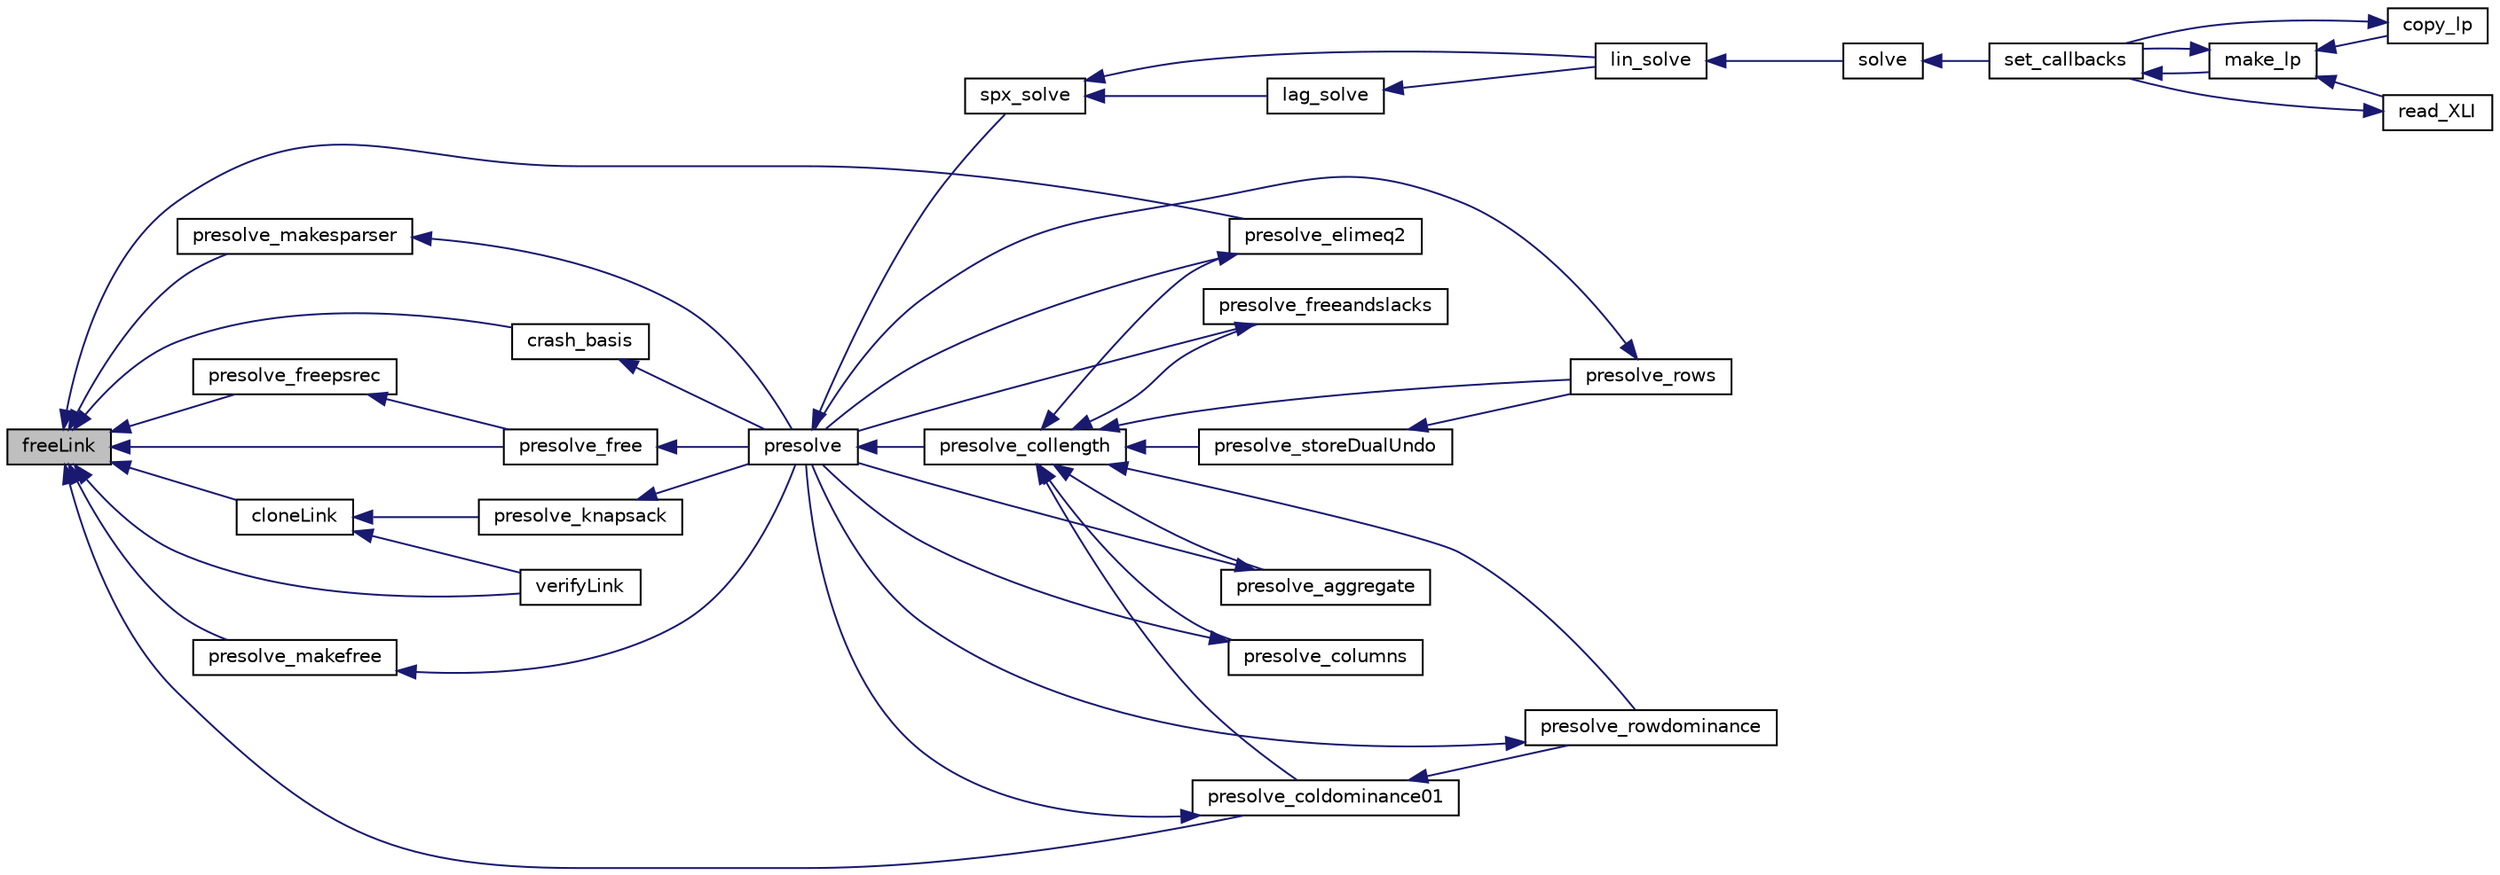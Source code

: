 digraph "freeLink"
{
  edge [fontname="Helvetica",fontsize="10",labelfontname="Helvetica",labelfontsize="10"];
  node [fontname="Helvetica",fontsize="10",shape=record];
  rankdir="LR";
  Node1044 [label="freeLink",height=0.2,width=0.4,color="black", fillcolor="grey75", style="filled", fontcolor="black"];
  Node1044 -> Node1045 [dir="back",color="midnightblue",fontsize="10",style="solid",fontname="Helvetica"];
  Node1045 [label="crash_basis",height=0.2,width=0.4,color="black", fillcolor="white", style="filled",URL="$dd/dd7/lp__crash_8h.html#a355ad817df59a533447559170e0debcb"];
  Node1045 -> Node1046 [dir="back",color="midnightblue",fontsize="10",style="solid",fontname="Helvetica"];
  Node1046 [label="presolve",height=0.2,width=0.4,color="black", fillcolor="white", style="filled",URL="$da/dae/lp__presolve_8h.html#a63c9f891fb867de51e44d08313fdd585"];
  Node1046 -> Node1047 [dir="back",color="midnightblue",fontsize="10",style="solid",fontname="Helvetica"];
  Node1047 [label="presolve_collength",height=0.2,width=0.4,color="black", fillcolor="white", style="filled",URL="$da/dae/lp__presolve_8h.html#a58b595e285879c5d2996a0a6247d9389"];
  Node1047 -> Node1048 [dir="back",color="midnightblue",fontsize="10",style="solid",fontname="Helvetica"];
  Node1048 [label="presolve_storeDualUndo",height=0.2,width=0.4,color="black", fillcolor="white", style="filled",URL="$d3/da5/lp__presolve_8c.html#a1aba0570d1275e34fbd173aa558c4c14"];
  Node1048 -> Node1049 [dir="back",color="midnightblue",fontsize="10",style="solid",fontname="Helvetica"];
  Node1049 [label="presolve_rows",height=0.2,width=0.4,color="black", fillcolor="white", style="filled",URL="$d3/da5/lp__presolve_8c.html#a93c32e563cfede02af08bd1a3d46bd6d"];
  Node1049 -> Node1046 [dir="back",color="midnightblue",fontsize="10",style="solid",fontname="Helvetica"];
  Node1047 -> Node1050 [dir="back",color="midnightblue",fontsize="10",style="solid",fontname="Helvetica"];
  Node1050 [label="presolve_elimeq2",height=0.2,width=0.4,color="black", fillcolor="white", style="filled",URL="$d3/da5/lp__presolve_8c.html#a7844c56aa332fe22274fffac21b497b8"];
  Node1050 -> Node1046 [dir="back",color="midnightblue",fontsize="10",style="solid",fontname="Helvetica"];
  Node1047 -> Node1051 [dir="back",color="midnightblue",fontsize="10",style="solid",fontname="Helvetica"];
  Node1051 [label="presolve_rowdominance",height=0.2,width=0.4,color="black", fillcolor="white", style="filled",URL="$d3/da5/lp__presolve_8c.html#a7e03acd96990d99539251375f7faff4a"];
  Node1051 -> Node1046 [dir="back",color="midnightblue",fontsize="10",style="solid",fontname="Helvetica"];
  Node1047 -> Node1052 [dir="back",color="midnightblue",fontsize="10",style="solid",fontname="Helvetica"];
  Node1052 [label="presolve_coldominance01",height=0.2,width=0.4,color="black", fillcolor="white", style="filled",URL="$d3/da5/lp__presolve_8c.html#a38ba8dae4e0bbdd4ab2ab77f7d146596"];
  Node1052 -> Node1051 [dir="back",color="midnightblue",fontsize="10",style="solid",fontname="Helvetica"];
  Node1052 -> Node1046 [dir="back",color="midnightblue",fontsize="10",style="solid",fontname="Helvetica"];
  Node1047 -> Node1053 [dir="back",color="midnightblue",fontsize="10",style="solid",fontname="Helvetica"];
  Node1053 [label="presolve_aggregate",height=0.2,width=0.4,color="black", fillcolor="white", style="filled",URL="$d3/da5/lp__presolve_8c.html#accb9e4202e7222ff4aba91e3c15efa73"];
  Node1053 -> Node1046 [dir="back",color="midnightblue",fontsize="10",style="solid",fontname="Helvetica"];
  Node1047 -> Node1054 [dir="back",color="midnightblue",fontsize="10",style="solid",fontname="Helvetica"];
  Node1054 [label="presolve_columns",height=0.2,width=0.4,color="black", fillcolor="white", style="filled",URL="$d3/da5/lp__presolve_8c.html#ada5e067bb25106a6d8ecd75d23be8600"];
  Node1054 -> Node1046 [dir="back",color="midnightblue",fontsize="10",style="solid",fontname="Helvetica"];
  Node1047 -> Node1055 [dir="back",color="midnightblue",fontsize="10",style="solid",fontname="Helvetica"];
  Node1055 [label="presolve_freeandslacks",height=0.2,width=0.4,color="black", fillcolor="white", style="filled",URL="$d3/da5/lp__presolve_8c.html#a62d34320b14c8946670a7fc73a04828a"];
  Node1055 -> Node1046 [dir="back",color="midnightblue",fontsize="10",style="solid",fontname="Helvetica"];
  Node1047 -> Node1049 [dir="back",color="midnightblue",fontsize="10",style="solid",fontname="Helvetica"];
  Node1046 -> Node1056 [dir="back",color="midnightblue",fontsize="10",style="solid",fontname="Helvetica"];
  Node1056 [label="spx_solve",height=0.2,width=0.4,color="black", fillcolor="white", style="filled",URL="$d1/d0a/lp__simplex_8h.html#a3effc8b68c1fb21095e7324d83d0dbf7"];
  Node1056 -> Node1057 [dir="back",color="midnightblue",fontsize="10",style="solid",fontname="Helvetica"];
  Node1057 [label="lag_solve",height=0.2,width=0.4,color="black", fillcolor="white", style="filled",URL="$d1/d0a/lp__simplex_8h.html#a320e9e82c06466267a7cb7844c7767b8"];
  Node1057 -> Node1058 [dir="back",color="midnightblue",fontsize="10",style="solid",fontname="Helvetica"];
  Node1058 [label="lin_solve",height=0.2,width=0.4,color="black", fillcolor="white", style="filled",URL="$d1/d0a/lp__simplex_8h.html#a794b0beb471eb7ece9a694717b65b947"];
  Node1058 -> Node1059 [dir="back",color="midnightblue",fontsize="10",style="solid",fontname="Helvetica"];
  Node1059 [label="solve",height=0.2,width=0.4,color="black", fillcolor="white", style="filled",URL="$df/df7/lp__lib_8h.html#a0f4da3a192397e77e6fe92704d4fad3f"];
  Node1059 -> Node1060 [dir="back",color="midnightblue",fontsize="10",style="solid",fontname="Helvetica"];
  Node1060 [label="set_callbacks",height=0.2,width=0.4,color="black", fillcolor="white", style="filled",URL="$df/df7/lp__lib_8h.html#a929e8acb9704f61e16927c915c15cd07"];
  Node1060 -> Node1061 [dir="back",color="midnightblue",fontsize="10",style="solid",fontname="Helvetica"];
  Node1061 [label="make_lp",height=0.2,width=0.4,color="black", fillcolor="white", style="filled",URL="$df/df7/lp__lib_8h.html#a68a0333d84dd944f67e2a0ec72e346a9"];
  Node1061 -> Node1062 [dir="back",color="midnightblue",fontsize="10",style="solid",fontname="Helvetica"];
  Node1062 [label="copy_lp",height=0.2,width=0.4,color="black", fillcolor="white", style="filled",URL="$df/df7/lp__lib_8h.html#aca83ecdbc200b414db491306f3070ae9"];
  Node1062 -> Node1060 [dir="back",color="midnightblue",fontsize="10",style="solid",fontname="Helvetica"];
  Node1061 -> Node1060 [dir="back",color="midnightblue",fontsize="10",style="solid",fontname="Helvetica"];
  Node1061 -> Node1063 [dir="back",color="midnightblue",fontsize="10",style="solid",fontname="Helvetica"];
  Node1063 [label="read_XLI",height=0.2,width=0.4,color="black", fillcolor="white", style="filled",URL="$df/df7/lp__lib_8h.html#a351dd803960ab0dae2b39f2c65d3a58d"];
  Node1063 -> Node1060 [dir="back",color="midnightblue",fontsize="10",style="solid",fontname="Helvetica"];
  Node1056 -> Node1058 [dir="back",color="midnightblue",fontsize="10",style="solid",fontname="Helvetica"];
  Node1044 -> Node1050 [dir="back",color="midnightblue",fontsize="10",style="solid",fontname="Helvetica"];
  Node1044 -> Node1064 [dir="back",color="midnightblue",fontsize="10",style="solid",fontname="Helvetica"];
  Node1064 [label="presolve_freepsrec",height=0.2,width=0.4,color="black", fillcolor="white", style="filled",URL="$d3/da5/lp__presolve_8c.html#a29b0bfab7a3ba9eb54b720d02f9274ee"];
  Node1064 -> Node1065 [dir="back",color="midnightblue",fontsize="10",style="solid",fontname="Helvetica"];
  Node1065 [label="presolve_free",height=0.2,width=0.4,color="black", fillcolor="white", style="filled",URL="$da/dae/lp__presolve_8h.html#a6bb94a72109ecf79d05685ea9632ef6f"];
  Node1065 -> Node1046 [dir="back",color="midnightblue",fontsize="10",style="solid",fontname="Helvetica"];
  Node1044 -> Node1065 [dir="back",color="midnightblue",fontsize="10",style="solid",fontname="Helvetica"];
  Node1044 -> Node1066 [dir="back",color="midnightblue",fontsize="10",style="solid",fontname="Helvetica"];
  Node1066 [label="presolve_makefree",height=0.2,width=0.4,color="black", fillcolor="white", style="filled",URL="$d3/da5/lp__presolve_8c.html#ac1d287e93ea52c0555747b2fe319e8cc"];
  Node1066 -> Node1046 [dir="back",color="midnightblue",fontsize="10",style="solid",fontname="Helvetica"];
  Node1044 -> Node1052 [dir="back",color="midnightblue",fontsize="10",style="solid",fontname="Helvetica"];
  Node1044 -> Node1067 [dir="back",color="midnightblue",fontsize="10",style="solid",fontname="Helvetica"];
  Node1067 [label="presolve_makesparser",height=0.2,width=0.4,color="black", fillcolor="white", style="filled",URL="$d3/da5/lp__presolve_8c.html#a6e9e22d3935146700d9e23ce9ef6f7e9"];
  Node1067 -> Node1046 [dir="back",color="midnightblue",fontsize="10",style="solid",fontname="Helvetica"];
  Node1044 -> Node1068 [dir="back",color="midnightblue",fontsize="10",style="solid",fontname="Helvetica"];
  Node1068 [label="cloneLink",height=0.2,width=0.4,color="black", fillcolor="white", style="filled",URL="$d0/da2/lp__utils_8h.html#a6d982020a53f0231f9e77317f448eaac"];
  Node1068 -> Node1069 [dir="back",color="midnightblue",fontsize="10",style="solid",fontname="Helvetica"];
  Node1069 [label="presolve_knapsack",height=0.2,width=0.4,color="black", fillcolor="white", style="filled",URL="$d3/da5/lp__presolve_8c.html#a02ce33a1316370ea8b5b72491f7fbc6f"];
  Node1069 -> Node1046 [dir="back",color="midnightblue",fontsize="10",style="solid",fontname="Helvetica"];
  Node1068 -> Node1070 [dir="back",color="midnightblue",fontsize="10",style="solid",fontname="Helvetica"];
  Node1070 [label="verifyLink",height=0.2,width=0.4,color="black", fillcolor="white", style="filled",URL="$d0/da2/lp__utils_8h.html#aa79c8e4642e99690361beddd8203ea93"];
  Node1044 -> Node1070 [dir="back",color="midnightblue",fontsize="10",style="solid",fontname="Helvetica"];
}
